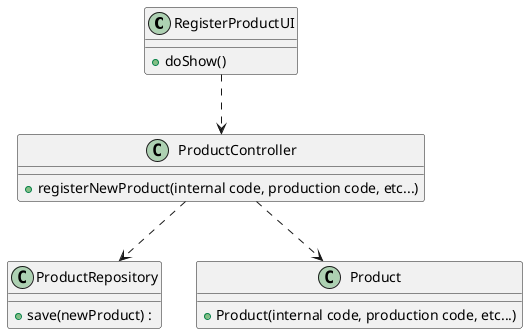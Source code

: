 @startuml
'https://plantuml.com/class-diagram

class RegisterProductUI {
+doShow()
}

class ProductController {
+registerNewProduct(internal code, production code, etc...)
}

class ProductRepository {
+save(newProduct) :
}

class Product {
+Product(internal code, production code, etc...)
}

RegisterProductUI ..> ProductController
ProductController ..> ProductRepository
ProductController ..> Product
@enduml